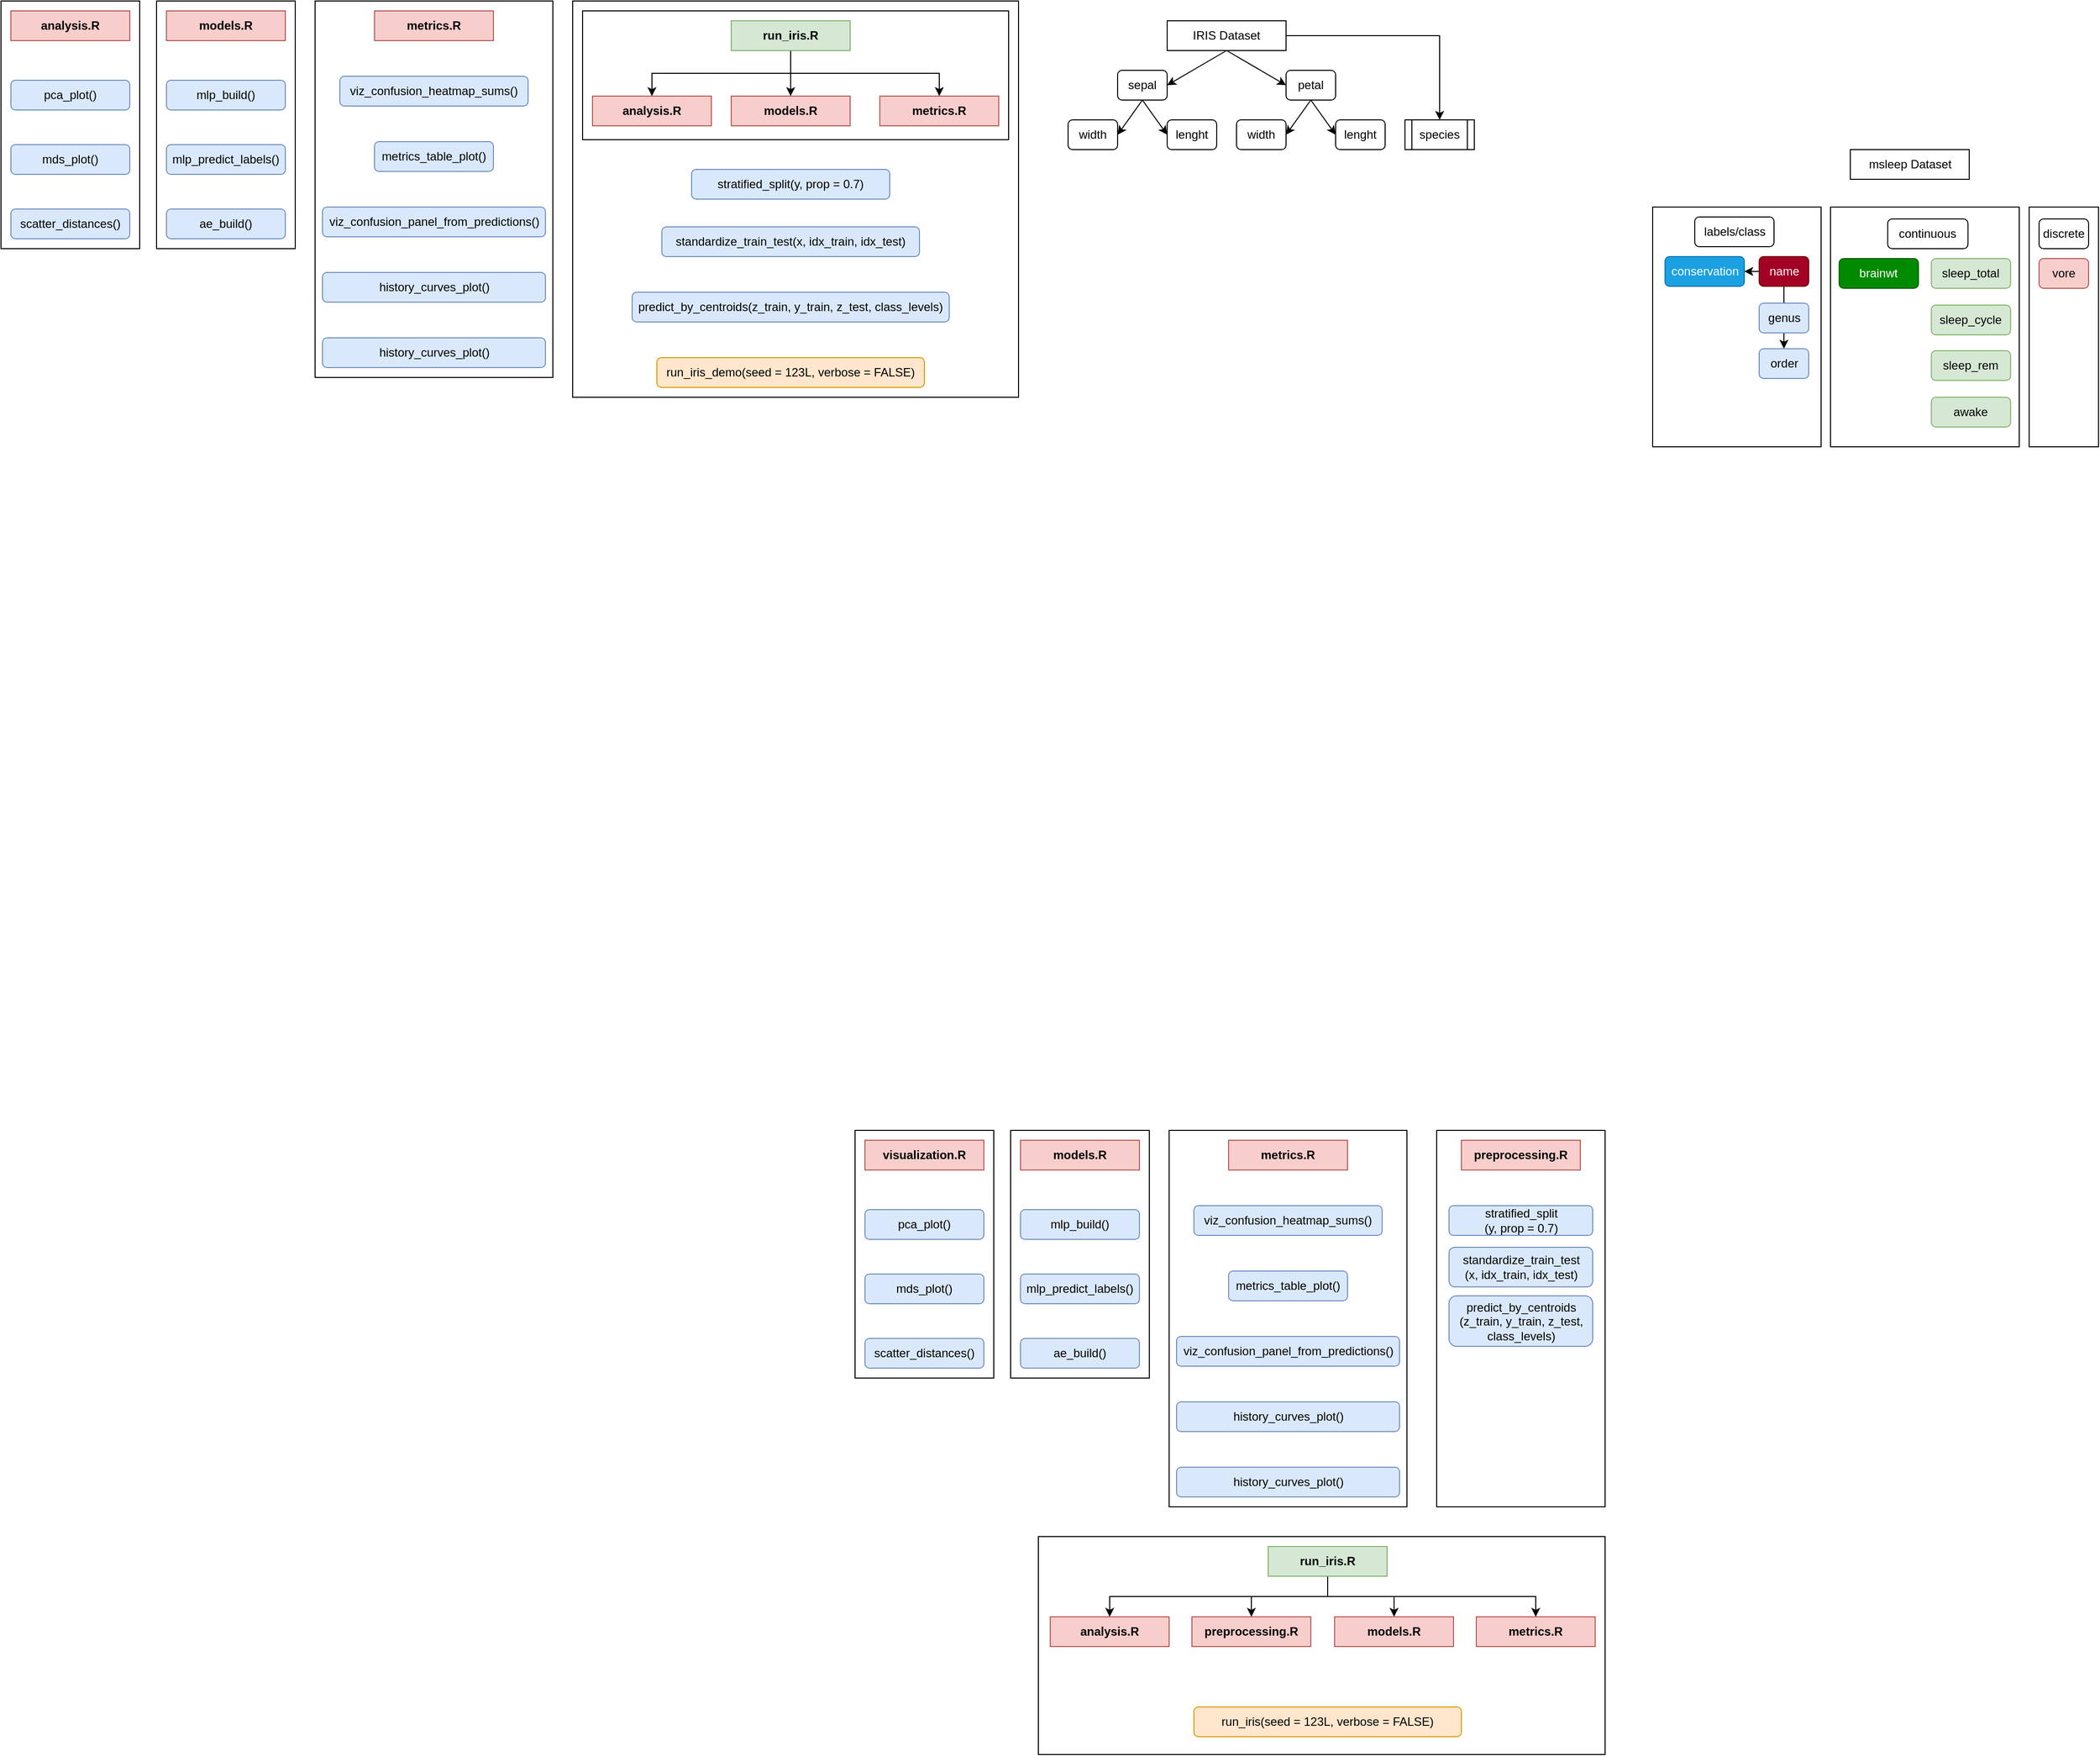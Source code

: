 <mxfile version="28.2.1">
  <diagram name="Page-1" id="hLjd40Mp4ctCxhCCKkwX">
    <mxGraphModel dx="2484" dy="853" grid="1" gridSize="10" guides="1" tooltips="1" connect="1" arrows="1" fold="1" page="1" pageScale="1" pageWidth="827" pageHeight="1169" math="0" shadow="0">
      <root>
        <mxCell id="0" />
        <mxCell id="1" parent="0" />
        <mxCell id="h5PKQ5_-vBnPqG8-7pic-10" value="" style="rounded=0;whiteSpace=wrap;html=1;" vertex="1" parent="1">
          <mxGeometry x="1220" y="268" width="70" height="242" as="geometry" />
        </mxCell>
        <mxCell id="h5PKQ5_-vBnPqG8-7pic-9" value="" style="rounded=0;whiteSpace=wrap;html=1;" vertex="1" parent="1">
          <mxGeometry x="1019.5" y="268" width="190.5" height="242" as="geometry" />
        </mxCell>
        <mxCell id="h5PKQ5_-vBnPqG8-7pic-8" value="" style="rounded=0;whiteSpace=wrap;html=1;" vertex="1" parent="1">
          <mxGeometry x="840" y="268" width="170" height="242" as="geometry" />
        </mxCell>
        <mxCell id="RDY0fzNDWBnP0Dt53zWQ-36" value="" style="rounded=0;whiteSpace=wrap;html=1;" parent="1" vertex="1">
          <mxGeometry x="-250" y="60" width="450" height="400" as="geometry" />
        </mxCell>
        <mxCell id="RDY0fzNDWBnP0Dt53zWQ-33" value="" style="rounded=0;whiteSpace=wrap;html=1;" parent="1" vertex="1">
          <mxGeometry x="-240" y="70" width="430" height="130" as="geometry" />
        </mxCell>
        <mxCell id="RDY0fzNDWBnP0Dt53zWQ-32" value="" style="rounded=0;whiteSpace=wrap;html=1;" parent="1" vertex="1">
          <mxGeometry x="-510" y="60" width="240" height="380" as="geometry" />
        </mxCell>
        <mxCell id="RDY0fzNDWBnP0Dt53zWQ-31" value="" style="rounded=0;whiteSpace=wrap;html=1;" parent="1" vertex="1">
          <mxGeometry x="-670" y="60" width="140" height="250" as="geometry" />
        </mxCell>
        <mxCell id="RDY0fzNDWBnP0Dt53zWQ-30" value="" style="rounded=0;whiteSpace=wrap;html=1;" parent="1" vertex="1">
          <mxGeometry x="-827" y="60" width="140" height="250" as="geometry" />
        </mxCell>
        <mxCell id="CPnGXNIcDzd4oW7dHK-n-8" style="rounded=0;orthogonalLoop=1;jettySize=auto;html=1;exitX=0.5;exitY=1;exitDx=0;exitDy=0;entryX=0;entryY=0.5;entryDx=0;entryDy=0;" parent="1" source="l_XbD3o81g_k67N3nR-N-9" target="CPnGXNIcDzd4oW7dHK-n-2" edge="1">
          <mxGeometry relative="1" as="geometry" />
        </mxCell>
        <mxCell id="CPnGXNIcDzd4oW7dHK-n-9" style="rounded=0;orthogonalLoop=1;jettySize=auto;html=1;exitX=0.5;exitY=1;exitDx=0;exitDy=0;entryX=1;entryY=0.5;entryDx=0;entryDy=0;" parent="1" source="l_XbD3o81g_k67N3nR-N-9" target="CPnGXNIcDzd4oW7dHK-n-1" edge="1">
          <mxGeometry relative="1" as="geometry" />
        </mxCell>
        <mxCell id="CPnGXNIcDzd4oW7dHK-n-22" style="edgeStyle=orthogonalEdgeStyle;rounded=0;orthogonalLoop=1;jettySize=auto;html=1;entryX=0.5;entryY=0;entryDx=0;entryDy=0;" parent="1" source="l_XbD3o81g_k67N3nR-N-9" target="CPnGXNIcDzd4oW7dHK-n-21" edge="1">
          <mxGeometry relative="1" as="geometry" />
        </mxCell>
        <mxCell id="l_XbD3o81g_k67N3nR-N-9" value="IRIS Dataset" style="rounded=0;whiteSpace=wrap;html=1;" parent="1" vertex="1">
          <mxGeometry x="350" y="80" width="120" height="30" as="geometry" />
        </mxCell>
        <mxCell id="CPnGXNIcDzd4oW7dHK-n-10" style="rounded=0;orthogonalLoop=1;jettySize=auto;html=1;exitX=0.5;exitY=1;exitDx=0;exitDy=0;entryX=0;entryY=0.5;entryDx=0;entryDy=0;" parent="1" source="CPnGXNIcDzd4oW7dHK-n-1" target="CPnGXNIcDzd4oW7dHK-n-7" edge="1">
          <mxGeometry relative="1" as="geometry" />
        </mxCell>
        <mxCell id="CPnGXNIcDzd4oW7dHK-n-11" style="rounded=0;orthogonalLoop=1;jettySize=auto;html=1;exitX=0.5;exitY=1;exitDx=0;exitDy=0;entryX=1;entryY=0.5;entryDx=0;entryDy=0;" parent="1" source="CPnGXNIcDzd4oW7dHK-n-1" target="CPnGXNIcDzd4oW7dHK-n-6" edge="1">
          <mxGeometry relative="1" as="geometry" />
        </mxCell>
        <mxCell id="CPnGXNIcDzd4oW7dHK-n-1" value="sepal" style="rounded=1;whiteSpace=wrap;html=1;" parent="1" vertex="1">
          <mxGeometry x="300" y="130" width="50" height="30" as="geometry" />
        </mxCell>
        <mxCell id="CPnGXNIcDzd4oW7dHK-n-12" style="rounded=0;orthogonalLoop=1;jettySize=auto;html=1;exitX=0.5;exitY=1;exitDx=0;exitDy=0;entryX=0;entryY=0.5;entryDx=0;entryDy=0;" parent="1" source="CPnGXNIcDzd4oW7dHK-n-2" target="CPnGXNIcDzd4oW7dHK-n-5" edge="1">
          <mxGeometry relative="1" as="geometry" />
        </mxCell>
        <mxCell id="CPnGXNIcDzd4oW7dHK-n-13" style="rounded=0;orthogonalLoop=1;jettySize=auto;html=1;exitX=0.5;exitY=1;exitDx=0;exitDy=0;entryX=1;entryY=0.5;entryDx=0;entryDy=0;" parent="1" source="CPnGXNIcDzd4oW7dHK-n-2" target="CPnGXNIcDzd4oW7dHK-n-4" edge="1">
          <mxGeometry relative="1" as="geometry" />
        </mxCell>
        <mxCell id="CPnGXNIcDzd4oW7dHK-n-2" value="petal" style="rounded=1;whiteSpace=wrap;html=1;" parent="1" vertex="1">
          <mxGeometry x="470" y="130" width="50" height="30" as="geometry" />
        </mxCell>
        <mxCell id="CPnGXNIcDzd4oW7dHK-n-4" value="width" style="rounded=1;whiteSpace=wrap;html=1;" parent="1" vertex="1">
          <mxGeometry x="420" y="180" width="50" height="30" as="geometry" />
        </mxCell>
        <mxCell id="CPnGXNIcDzd4oW7dHK-n-5" value="lenght" style="rounded=1;whiteSpace=wrap;html=1;" parent="1" vertex="1">
          <mxGeometry x="520" y="180" width="50" height="30" as="geometry" />
        </mxCell>
        <mxCell id="CPnGXNIcDzd4oW7dHK-n-6" value="width" style="rounded=1;whiteSpace=wrap;html=1;" parent="1" vertex="1">
          <mxGeometry x="250" y="180" width="50" height="30" as="geometry" />
        </mxCell>
        <mxCell id="CPnGXNIcDzd4oW7dHK-n-7" value="lenght" style="rounded=1;whiteSpace=wrap;html=1;" parent="1" vertex="1">
          <mxGeometry x="350" y="180" width="50" height="30" as="geometry" />
        </mxCell>
        <mxCell id="CPnGXNIcDzd4oW7dHK-n-21" value="species" style="shape=process;whiteSpace=wrap;html=1;backgroundOutline=1;" parent="1" vertex="1">
          <mxGeometry x="590" y="180" width="70" height="30" as="geometry" />
        </mxCell>
        <mxCell id="CPnGXNIcDzd4oW7dHK-n-26" value="msleep Dataset" style="rounded=0;whiteSpace=wrap;html=1;" parent="1" vertex="1">
          <mxGeometry x="1039.5" y="210" width="120" height="30" as="geometry" />
        </mxCell>
        <mxCell id="RDY0fzNDWBnP0Dt53zWQ-1" value="pca_plot()" style="rounded=1;whiteSpace=wrap;html=1;fillColor=#dae8fc;strokeColor=#6c8ebf;" parent="1" vertex="1">
          <mxGeometry x="-817" y="140" width="120" height="30" as="geometry" />
        </mxCell>
        <mxCell id="RDY0fzNDWBnP0Dt53zWQ-2" value="mds&lt;span style=&quot;background-color: transparent; color: light-dark(rgb(0, 0, 0), rgb(255, 255, 255));&quot;&gt;_plot()&lt;/span&gt;" style="rounded=1;whiteSpace=wrap;html=1;fillColor=#dae8fc;strokeColor=#6c8ebf;" parent="1" vertex="1">
          <mxGeometry x="-817" y="205" width="120" height="30" as="geometry" />
        </mxCell>
        <mxCell id="RDY0fzNDWBnP0Dt53zWQ-3" value="&lt;span style=&quot;background-color: transparent; color: light-dark(rgb(0, 0, 0), rgb(255, 255, 255));&quot;&gt;scatter_distances()&lt;/span&gt;" style="rounded=1;whiteSpace=wrap;html=1;fillColor=#dae8fc;strokeColor=#6c8ebf;" parent="1" vertex="1">
          <mxGeometry x="-817" y="270" width="120" height="30" as="geometry" />
        </mxCell>
        <mxCell id="RDY0fzNDWBnP0Dt53zWQ-4" value="analysis.R" style="rounded=0;whiteSpace=wrap;html=1;fillColor=#f8cecc;strokeColor=#b85450;fontStyle=1" parent="1" vertex="1">
          <mxGeometry x="-817" y="70" width="120" height="30" as="geometry" />
        </mxCell>
        <mxCell id="RDY0fzNDWBnP0Dt53zWQ-5" value="mlp_build()" style="rounded=1;whiteSpace=wrap;html=1;fillColor=#dae8fc;strokeColor=#6c8ebf;" parent="1" vertex="1">
          <mxGeometry x="-660" y="140" width="120" height="30" as="geometry" />
        </mxCell>
        <mxCell id="RDY0fzNDWBnP0Dt53zWQ-6" value="&lt;span style=&quot;background-color: transparent; color: light-dark(rgb(0, 0, 0), rgb(255, 255, 255));&quot;&gt;mlp_predict_labels()&lt;/span&gt;" style="rounded=1;whiteSpace=wrap;html=1;fillColor=#dae8fc;strokeColor=#6c8ebf;" parent="1" vertex="1">
          <mxGeometry x="-660" y="205" width="120" height="30" as="geometry" />
        </mxCell>
        <mxCell id="RDY0fzNDWBnP0Dt53zWQ-7" value="&lt;span style=&quot;background-color: transparent; color: light-dark(rgb(0, 0, 0), rgb(255, 255, 255));&quot;&gt;ae_build()&lt;/span&gt;" style="rounded=1;whiteSpace=wrap;html=1;fillColor=#dae8fc;strokeColor=#6c8ebf;" parent="1" vertex="1">
          <mxGeometry x="-660" y="270" width="120" height="30" as="geometry" />
        </mxCell>
        <mxCell id="RDY0fzNDWBnP0Dt53zWQ-8" value="models.R" style="rounded=0;whiteSpace=wrap;html=1;fillColor=#f8cecc;strokeColor=#b85450;fontStyle=1" parent="1" vertex="1">
          <mxGeometry x="-660" y="70" width="120" height="30" as="geometry" />
        </mxCell>
        <mxCell id="RDY0fzNDWBnP0Dt53zWQ-10" value="viz_confusion_heatmap_sums()" style="rounded=1;whiteSpace=wrap;html=1;fillColor=#dae8fc;strokeColor=#6c8ebf;" parent="1" vertex="1">
          <mxGeometry x="-485" y="136" width="190" height="30" as="geometry" />
        </mxCell>
        <mxCell id="RDY0fzNDWBnP0Dt53zWQ-11" value="metrics_table_plot()" style="rounded=1;whiteSpace=wrap;html=1;fillColor=#dae8fc;strokeColor=#6c8ebf;" parent="1" vertex="1">
          <mxGeometry x="-450" y="202" width="120" height="30" as="geometry" />
        </mxCell>
        <mxCell id="RDY0fzNDWBnP0Dt53zWQ-13" value="metrics.R" style="rounded=0;whiteSpace=wrap;html=1;fillColor=#f8cecc;strokeColor=#b85450;fontStyle=1" parent="1" vertex="1">
          <mxGeometry x="-450" y="70" width="120" height="30" as="geometry" />
        </mxCell>
        <mxCell id="RDY0fzNDWBnP0Dt53zWQ-14" value="viz_confusion_panel_from_predictions()" style="rounded=1;whiteSpace=wrap;html=1;fillColor=#dae8fc;strokeColor=#6c8ebf;" parent="1" vertex="1">
          <mxGeometry x="-502.5" y="268" width="225" height="30" as="geometry" />
        </mxCell>
        <mxCell id="RDY0fzNDWBnP0Dt53zWQ-15" value="history_curves_plot()" style="rounded=1;whiteSpace=wrap;html=1;fillColor=#dae8fc;strokeColor=#6c8ebf;" parent="1" vertex="1">
          <mxGeometry x="-502.5" y="334" width="225" height="30" as="geometry" />
        </mxCell>
        <mxCell id="RDY0fzNDWBnP0Dt53zWQ-16" value="history_curves_plot()" style="rounded=1;whiteSpace=wrap;html=1;fillColor=#dae8fc;strokeColor=#6c8ebf;" parent="1" vertex="1">
          <mxGeometry x="-502.5" y="400" width="225" height="30" as="geometry" />
        </mxCell>
        <mxCell id="RDY0fzNDWBnP0Dt53zWQ-17" value="analysis.R" style="rounded=0;whiteSpace=wrap;html=1;fillColor=#f8cecc;strokeColor=#b85450;fontStyle=1" parent="1" vertex="1">
          <mxGeometry x="-230" y="156" width="120" height="30" as="geometry" />
        </mxCell>
        <mxCell id="RDY0fzNDWBnP0Dt53zWQ-18" value="models.R" style="rounded=0;whiteSpace=wrap;html=1;fillColor=#f8cecc;strokeColor=#b85450;fontStyle=1" parent="1" vertex="1">
          <mxGeometry x="-90" y="156" width="120" height="30" as="geometry" />
        </mxCell>
        <mxCell id="RDY0fzNDWBnP0Dt53zWQ-19" value="metrics.R" style="rounded=0;whiteSpace=wrap;html=1;fillColor=#f8cecc;strokeColor=#b85450;fontStyle=1" parent="1" vertex="1">
          <mxGeometry x="60" y="156" width="120" height="30" as="geometry" />
        </mxCell>
        <mxCell id="RDY0fzNDWBnP0Dt53zWQ-21" style="edgeStyle=orthogonalEdgeStyle;rounded=0;orthogonalLoop=1;jettySize=auto;html=1;exitX=0.5;exitY=1;exitDx=0;exitDy=0;entryX=0.5;entryY=0;entryDx=0;entryDy=0;" parent="1" source="RDY0fzNDWBnP0Dt53zWQ-20" target="RDY0fzNDWBnP0Dt53zWQ-19" edge="1">
          <mxGeometry relative="1" as="geometry" />
        </mxCell>
        <mxCell id="RDY0fzNDWBnP0Dt53zWQ-23" style="edgeStyle=orthogonalEdgeStyle;rounded=0;orthogonalLoop=1;jettySize=auto;html=1;exitX=0.5;exitY=1;exitDx=0;exitDy=0;entryX=0.5;entryY=0;entryDx=0;entryDy=0;" parent="1" source="RDY0fzNDWBnP0Dt53zWQ-20" target="RDY0fzNDWBnP0Dt53zWQ-18" edge="1">
          <mxGeometry relative="1" as="geometry" />
        </mxCell>
        <mxCell id="RDY0fzNDWBnP0Dt53zWQ-35" style="edgeStyle=orthogonalEdgeStyle;rounded=0;orthogonalLoop=1;jettySize=auto;html=1;exitX=0.5;exitY=1;exitDx=0;exitDy=0;" parent="1" source="RDY0fzNDWBnP0Dt53zWQ-20" target="RDY0fzNDWBnP0Dt53zWQ-17" edge="1">
          <mxGeometry relative="1" as="geometry" />
        </mxCell>
        <mxCell id="RDY0fzNDWBnP0Dt53zWQ-20" value="run_iris.R" style="rounded=0;whiteSpace=wrap;html=1;fillColor=#d5e8d4;strokeColor=#82b366;fontStyle=1" parent="1" vertex="1">
          <mxGeometry x="-90" y="80" width="120" height="30" as="geometry" />
        </mxCell>
        <mxCell id="RDY0fzNDWBnP0Dt53zWQ-24" value="stratified_split(y, prop = 0.7)" style="rounded=1;whiteSpace=wrap;html=1;fillColor=#dae8fc;strokeColor=#6c8ebf;" parent="1" vertex="1">
          <mxGeometry x="-130" y="230" width="200" height="30" as="geometry" />
        </mxCell>
        <mxCell id="RDY0fzNDWBnP0Dt53zWQ-25" value="standardize_train_test(x, idx_train, idx_test)" style="rounded=1;whiteSpace=wrap;html=1;fillColor=#dae8fc;strokeColor=#6c8ebf;" parent="1" vertex="1">
          <mxGeometry x="-160" y="288" width="260" height="30" as="geometry" />
        </mxCell>
        <mxCell id="RDY0fzNDWBnP0Dt53zWQ-26" value="predict_by_centroids(z_train, y_train, z_test, class_levels)" style="rounded=1;whiteSpace=wrap;html=1;fillColor=#dae8fc;strokeColor=#6c8ebf;" parent="1" vertex="1">
          <mxGeometry x="-190" y="354" width="320" height="30" as="geometry" />
        </mxCell>
        <mxCell id="RDY0fzNDWBnP0Dt53zWQ-27" value="run_iris_demo(seed = 123L, verbose = FALSE)" style="rounded=1;whiteSpace=wrap;html=1;fillColor=#ffe6cc;strokeColor=#d79b00;" parent="1" vertex="1">
          <mxGeometry x="-165" y="420" width="270" height="30" as="geometry" />
        </mxCell>
        <mxCell id="RDY0fzNDWBnP0Dt53zWQ-37" value="" style="rounded=0;whiteSpace=wrap;html=1;" parent="1" vertex="1">
          <mxGeometry x="622" y="1200" width="170" height="380" as="geometry" />
        </mxCell>
        <mxCell id="RDY0fzNDWBnP0Dt53zWQ-38" value="" style="rounded=0;whiteSpace=wrap;html=1;" parent="1" vertex="1">
          <mxGeometry x="220" y="1610" width="572" height="220" as="geometry" />
        </mxCell>
        <mxCell id="RDY0fzNDWBnP0Dt53zWQ-39" value="" style="rounded=0;whiteSpace=wrap;html=1;" parent="1" vertex="1">
          <mxGeometry x="352" y="1200" width="240" height="380" as="geometry" />
        </mxCell>
        <mxCell id="RDY0fzNDWBnP0Dt53zWQ-40" value="" style="rounded=0;whiteSpace=wrap;html=1;" parent="1" vertex="1">
          <mxGeometry x="192" y="1200" width="140" height="250" as="geometry" />
        </mxCell>
        <mxCell id="RDY0fzNDWBnP0Dt53zWQ-41" value="" style="rounded=0;whiteSpace=wrap;html=1;" parent="1" vertex="1">
          <mxGeometry x="35" y="1200" width="140" height="250" as="geometry" />
        </mxCell>
        <mxCell id="RDY0fzNDWBnP0Dt53zWQ-42" value="pca_plot()" style="rounded=1;whiteSpace=wrap;html=1;fillColor=#dae8fc;strokeColor=#6c8ebf;" parent="1" vertex="1">
          <mxGeometry x="45" y="1280" width="120" height="30" as="geometry" />
        </mxCell>
        <mxCell id="RDY0fzNDWBnP0Dt53zWQ-43" value="mds&lt;span style=&quot;background-color: transparent; color: light-dark(rgb(0, 0, 0), rgb(255, 255, 255));&quot;&gt;_plot()&lt;/span&gt;" style="rounded=1;whiteSpace=wrap;html=1;fillColor=#dae8fc;strokeColor=#6c8ebf;" parent="1" vertex="1">
          <mxGeometry x="45" y="1345" width="120" height="30" as="geometry" />
        </mxCell>
        <mxCell id="RDY0fzNDWBnP0Dt53zWQ-44" value="&lt;span style=&quot;background-color: transparent; color: light-dark(rgb(0, 0, 0), rgb(255, 255, 255));&quot;&gt;scatter_distances()&lt;/span&gt;" style="rounded=1;whiteSpace=wrap;html=1;fillColor=#dae8fc;strokeColor=#6c8ebf;" parent="1" vertex="1">
          <mxGeometry x="45" y="1410" width="120" height="30" as="geometry" />
        </mxCell>
        <mxCell id="RDY0fzNDWBnP0Dt53zWQ-45" value="visualization.R" style="rounded=0;whiteSpace=wrap;html=1;fillColor=#f8cecc;strokeColor=#b85450;fontStyle=1" parent="1" vertex="1">
          <mxGeometry x="45" y="1210" width="120" height="30" as="geometry" />
        </mxCell>
        <mxCell id="RDY0fzNDWBnP0Dt53zWQ-46" value="mlp_build()" style="rounded=1;whiteSpace=wrap;html=1;fillColor=#dae8fc;strokeColor=#6c8ebf;" parent="1" vertex="1">
          <mxGeometry x="202" y="1280" width="120" height="30" as="geometry" />
        </mxCell>
        <mxCell id="RDY0fzNDWBnP0Dt53zWQ-47" value="&lt;span style=&quot;background-color: transparent; color: light-dark(rgb(0, 0, 0), rgb(255, 255, 255));&quot;&gt;mlp_predict_labels()&lt;/span&gt;" style="rounded=1;whiteSpace=wrap;html=1;fillColor=#dae8fc;strokeColor=#6c8ebf;" parent="1" vertex="1">
          <mxGeometry x="202" y="1345" width="120" height="30" as="geometry" />
        </mxCell>
        <mxCell id="RDY0fzNDWBnP0Dt53zWQ-48" value="&lt;span style=&quot;background-color: transparent; color: light-dark(rgb(0, 0, 0), rgb(255, 255, 255));&quot;&gt;ae_build()&lt;/span&gt;" style="rounded=1;whiteSpace=wrap;html=1;fillColor=#dae8fc;strokeColor=#6c8ebf;" parent="1" vertex="1">
          <mxGeometry x="202" y="1410" width="120" height="30" as="geometry" />
        </mxCell>
        <mxCell id="RDY0fzNDWBnP0Dt53zWQ-49" value="models.R" style="rounded=0;whiteSpace=wrap;html=1;fillColor=#f8cecc;strokeColor=#b85450;fontStyle=1" parent="1" vertex="1">
          <mxGeometry x="202" y="1210" width="120" height="30" as="geometry" />
        </mxCell>
        <mxCell id="RDY0fzNDWBnP0Dt53zWQ-50" value="viz_confusion_heatmap_sums()" style="rounded=1;whiteSpace=wrap;html=1;fillColor=#dae8fc;strokeColor=#6c8ebf;" parent="1" vertex="1">
          <mxGeometry x="377" y="1276" width="190" height="30" as="geometry" />
        </mxCell>
        <mxCell id="RDY0fzNDWBnP0Dt53zWQ-51" value="metrics_table_plot()" style="rounded=1;whiteSpace=wrap;html=1;fillColor=#dae8fc;strokeColor=#6c8ebf;" parent="1" vertex="1">
          <mxGeometry x="412" y="1342" width="120" height="30" as="geometry" />
        </mxCell>
        <mxCell id="RDY0fzNDWBnP0Dt53zWQ-52" value="metrics.R" style="rounded=0;whiteSpace=wrap;html=1;fillColor=#f8cecc;strokeColor=#b85450;fontStyle=1" parent="1" vertex="1">
          <mxGeometry x="412" y="1210" width="120" height="30" as="geometry" />
        </mxCell>
        <mxCell id="RDY0fzNDWBnP0Dt53zWQ-53" value="viz_confusion_panel_from_predictions()" style="rounded=1;whiteSpace=wrap;html=1;fillColor=#dae8fc;strokeColor=#6c8ebf;" parent="1" vertex="1">
          <mxGeometry x="359.5" y="1408" width="225" height="30" as="geometry" />
        </mxCell>
        <mxCell id="RDY0fzNDWBnP0Dt53zWQ-54" value="history_curves_plot()" style="rounded=1;whiteSpace=wrap;html=1;fillColor=#dae8fc;strokeColor=#6c8ebf;" parent="1" vertex="1">
          <mxGeometry x="359.5" y="1474" width="225" height="30" as="geometry" />
        </mxCell>
        <mxCell id="RDY0fzNDWBnP0Dt53zWQ-55" value="history_curves_plot()" style="rounded=1;whiteSpace=wrap;html=1;fillColor=#dae8fc;strokeColor=#6c8ebf;" parent="1" vertex="1">
          <mxGeometry x="359.5" y="1540" width="225" height="30" as="geometry" />
        </mxCell>
        <mxCell id="h5PKQ5_-vBnPqG8-7pic-3" style="edgeStyle=orthogonalEdgeStyle;rounded=0;orthogonalLoop=1;jettySize=auto;html=1;exitX=0.5;exitY=1;exitDx=0;exitDy=0;" edge="1" parent="1" source="RDY0fzNDWBnP0Dt53zWQ-62" target="RDY0fzNDWBnP0Dt53zWQ-57">
          <mxGeometry relative="1" as="geometry" />
        </mxCell>
        <mxCell id="h5PKQ5_-vBnPqG8-7pic-4" style="edgeStyle=orthogonalEdgeStyle;rounded=0;orthogonalLoop=1;jettySize=auto;html=1;exitX=0.5;exitY=1;exitDx=0;exitDy=0;entryX=0.5;entryY=0;entryDx=0;entryDy=0;" edge="1" parent="1" source="RDY0fzNDWBnP0Dt53zWQ-62" target="h5PKQ5_-vBnPqG8-7pic-1">
          <mxGeometry relative="1" as="geometry" />
        </mxCell>
        <mxCell id="h5PKQ5_-vBnPqG8-7pic-5" style="edgeStyle=orthogonalEdgeStyle;rounded=0;orthogonalLoop=1;jettySize=auto;html=1;exitX=0.5;exitY=1;exitDx=0;exitDy=0;" edge="1" parent="1" source="RDY0fzNDWBnP0Dt53zWQ-62" target="RDY0fzNDWBnP0Dt53zWQ-56">
          <mxGeometry relative="1" as="geometry" />
        </mxCell>
        <mxCell id="h5PKQ5_-vBnPqG8-7pic-6" style="edgeStyle=orthogonalEdgeStyle;rounded=0;orthogonalLoop=1;jettySize=auto;html=1;exitX=0.5;exitY=1;exitDx=0;exitDy=0;" edge="1" parent="1" source="RDY0fzNDWBnP0Dt53zWQ-62" target="RDY0fzNDWBnP0Dt53zWQ-58">
          <mxGeometry relative="1" as="geometry" />
        </mxCell>
        <mxCell id="RDY0fzNDWBnP0Dt53zWQ-62" value="run_iris.R" style="rounded=0;whiteSpace=wrap;html=1;fillColor=#d5e8d4;strokeColor=#82b366;fontStyle=1" parent="1" vertex="1">
          <mxGeometry x="452" y="1620" width="120" height="30" as="geometry" />
        </mxCell>
        <mxCell id="RDY0fzNDWBnP0Dt53zWQ-63" value="stratified_split&lt;div&gt;(y, prop = 0.7)&lt;/div&gt;" style="rounded=1;whiteSpace=wrap;html=1;fillColor=#dae8fc;strokeColor=#6c8ebf;" parent="1" vertex="1">
          <mxGeometry x="634.5" y="1276" width="145" height="30" as="geometry" />
        </mxCell>
        <mxCell id="RDY0fzNDWBnP0Dt53zWQ-64" value="standardize_train_test&lt;div&gt;(x, idx_train, idx_test)&lt;/div&gt;" style="rounded=1;whiteSpace=wrap;html=1;fillColor=#dae8fc;strokeColor=#6c8ebf;" parent="1" vertex="1">
          <mxGeometry x="634.5" y="1318" width="145" height="40" as="geometry" />
        </mxCell>
        <mxCell id="RDY0fzNDWBnP0Dt53zWQ-65" value="predict_by_centroids&lt;div&gt;(z_train, y_train, z_test, class_levels)&lt;/div&gt;" style="rounded=1;whiteSpace=wrap;html=1;fillColor=#dae8fc;strokeColor=#6c8ebf;" parent="1" vertex="1">
          <mxGeometry x="634.5" y="1367" width="145" height="51" as="geometry" />
        </mxCell>
        <mxCell id="RDY0fzNDWBnP0Dt53zWQ-66" value="run_iris&lt;span style=&quot;background-color: transparent; color: light-dark(rgb(0, 0, 0), rgb(255, 255, 255));&quot;&gt;(seed = 123L, verbose = FALSE)&lt;/span&gt;" style="rounded=1;whiteSpace=wrap;html=1;fillColor=#ffe6cc;strokeColor=#d79b00;" parent="1" vertex="1">
          <mxGeometry x="377" y="1782" width="270" height="30" as="geometry" />
        </mxCell>
        <mxCell id="RDY0fzNDWBnP0Dt53zWQ-68" value="preprocessing.R" style="rounded=0;whiteSpace=wrap;html=1;fillColor=#f8cecc;strokeColor=#b85450;fontStyle=1" parent="1" vertex="1">
          <mxGeometry x="647" y="1210" width="120" height="30" as="geometry" />
        </mxCell>
        <mxCell id="h5PKQ5_-vBnPqG8-7pic-2" value="" style="group" vertex="1" connectable="0" parent="1">
          <mxGeometry x="232" y="1691" width="550" height="30" as="geometry" />
        </mxCell>
        <mxCell id="RDY0fzNDWBnP0Dt53zWQ-56" value="analysis.R" style="rounded=0;whiteSpace=wrap;html=1;fillColor=#f8cecc;strokeColor=#b85450;fontStyle=1" parent="h5PKQ5_-vBnPqG8-7pic-2" vertex="1">
          <mxGeometry width="120" height="30" as="geometry" />
        </mxCell>
        <mxCell id="RDY0fzNDWBnP0Dt53zWQ-57" value="models.R" style="rounded=0;whiteSpace=wrap;html=1;fillColor=#f8cecc;strokeColor=#b85450;fontStyle=1" parent="h5PKQ5_-vBnPqG8-7pic-2" vertex="1">
          <mxGeometry x="287" width="120" height="30" as="geometry" />
        </mxCell>
        <mxCell id="RDY0fzNDWBnP0Dt53zWQ-58" value="metrics.R" style="rounded=0;whiteSpace=wrap;html=1;fillColor=#f8cecc;strokeColor=#b85450;fontStyle=1" parent="h5PKQ5_-vBnPqG8-7pic-2" vertex="1">
          <mxGeometry x="430" width="120" height="30" as="geometry" />
        </mxCell>
        <mxCell id="h5PKQ5_-vBnPqG8-7pic-1" value="preprocessing.R" style="rounded=0;whiteSpace=wrap;html=1;fillColor=#f8cecc;strokeColor=#b85450;fontStyle=1" vertex="1" parent="h5PKQ5_-vBnPqG8-7pic-2">
          <mxGeometry x="143" width="120" height="30" as="geometry" />
        </mxCell>
        <mxCell id="h5PKQ5_-vBnPqG8-7pic-11" value="" style="group" vertex="1" connectable="0" parent="1">
          <mxGeometry x="852.5" y="278" width="145" height="163" as="geometry" />
        </mxCell>
        <mxCell id="CPnGXNIcDzd4oW7dHK-n-42" value="conservation" style="rounded=1;whiteSpace=wrap;html=1;fillColor=#1ba1e2;fontColor=#ffffff;strokeColor=#006EAF;" parent="h5PKQ5_-vBnPqG8-7pic-11" vertex="1">
          <mxGeometry y="40" width="80" height="30" as="geometry" />
        </mxCell>
        <mxCell id="CPnGXNIcDzd4oW7dHK-n-53" value="" style="group" parent="h5PKQ5_-vBnPqG8-7pic-11" vertex="1" connectable="0">
          <mxGeometry x="95" y="40" width="50" height="123" as="geometry" />
        </mxCell>
        <mxCell id="CPnGXNIcDzd4oW7dHK-n-81" style="edgeStyle=orthogonalEdgeStyle;rounded=0;orthogonalLoop=1;jettySize=auto;html=1;exitX=0.5;exitY=1;exitDx=0;exitDy=0;" parent="CPnGXNIcDzd4oW7dHK-n-53" source="CPnGXNIcDzd4oW7dHK-n-38" target="CPnGXNIcDzd4oW7dHK-n-41" edge="1">
          <mxGeometry relative="1" as="geometry" />
        </mxCell>
        <mxCell id="CPnGXNIcDzd4oW7dHK-n-38" value="name" style="rounded=1;whiteSpace=wrap;html=1;fillColor=#a20025;strokeColor=#6F0000;fontColor=#ffffff;" parent="CPnGXNIcDzd4oW7dHK-n-53" vertex="1">
          <mxGeometry width="50" height="30" as="geometry" />
        </mxCell>
        <mxCell id="CPnGXNIcDzd4oW7dHK-n-39" value="genus" style="rounded=1;whiteSpace=wrap;html=1;fillColor=#dae8fc;strokeColor=#6c8ebf;" parent="CPnGXNIcDzd4oW7dHK-n-53" vertex="1">
          <mxGeometry y="47" width="50" height="30" as="geometry" />
        </mxCell>
        <mxCell id="CPnGXNIcDzd4oW7dHK-n-41" value="order" style="rounded=1;whiteSpace=wrap;html=1;fillColor=#dae8fc;strokeColor=#6c8ebf;" parent="CPnGXNIcDzd4oW7dHK-n-53" vertex="1">
          <mxGeometry y="93" width="50" height="30" as="geometry" />
        </mxCell>
        <mxCell id="CPnGXNIcDzd4oW7dHK-n-58" value="labels/class" style="rounded=1;whiteSpace=wrap;html=1;" parent="h5PKQ5_-vBnPqG8-7pic-11" vertex="1">
          <mxGeometry x="30" width="80" height="30" as="geometry" />
        </mxCell>
        <mxCell id="CPnGXNIcDzd4oW7dHK-n-82" style="edgeStyle=orthogonalEdgeStyle;rounded=0;orthogonalLoop=1;jettySize=auto;html=1;exitX=0;exitY=0.5;exitDx=0;exitDy=0;entryX=1;entryY=0.5;entryDx=0;entryDy=0;" parent="h5PKQ5_-vBnPqG8-7pic-11" source="CPnGXNIcDzd4oW7dHK-n-38" target="CPnGXNIcDzd4oW7dHK-n-42" edge="1">
          <mxGeometry relative="1" as="geometry" />
        </mxCell>
        <mxCell id="h5PKQ5_-vBnPqG8-7pic-12" value="" style="group" vertex="1" connectable="0" parent="1">
          <mxGeometry x="1028.25" y="280" width="173" height="210" as="geometry" />
        </mxCell>
        <mxCell id="CPnGXNIcDzd4oW7dHK-n-47" value="brainwt" style="rounded=1;whiteSpace=wrap;html=1;fillColor=#008a00;strokeColor=#005700;fontColor=#ffffff;" parent="h5PKQ5_-vBnPqG8-7pic-12" vertex="1">
          <mxGeometry y="40" width="80" height="30" as="geometry" />
        </mxCell>
        <mxCell id="CPnGXNIcDzd4oW7dHK-n-52" value="" style="group" parent="h5PKQ5_-vBnPqG8-7pic-12" vertex="1" connectable="0">
          <mxGeometry x="93" y="40" width="80" height="170" as="geometry" />
        </mxCell>
        <mxCell id="CPnGXNIcDzd4oW7dHK-n-43" value="sleep_total" style="rounded=1;whiteSpace=wrap;html=1;fillColor=#d5e8d4;strokeColor=#82b366;" parent="CPnGXNIcDzd4oW7dHK-n-52" vertex="1">
          <mxGeometry width="80" height="30" as="geometry" />
        </mxCell>
        <mxCell id="CPnGXNIcDzd4oW7dHK-n-44" value="sleep_rem" style="rounded=1;whiteSpace=wrap;html=1;fillColor=#d5e8d4;strokeColor=#82b366;" parent="CPnGXNIcDzd4oW7dHK-n-52" vertex="1">
          <mxGeometry y="93" width="80" height="30" as="geometry" />
        </mxCell>
        <mxCell id="CPnGXNIcDzd4oW7dHK-n-45" value="sleep_cycle" style="rounded=1;whiteSpace=wrap;html=1;fillColor=#d5e8d4;strokeColor=#82b366;" parent="CPnGXNIcDzd4oW7dHK-n-52" vertex="1">
          <mxGeometry y="47" width="80" height="30" as="geometry" />
        </mxCell>
        <mxCell id="CPnGXNIcDzd4oW7dHK-n-46" value="awake" style="rounded=1;whiteSpace=wrap;html=1;fillColor=#d5e8d4;strokeColor=#82b366;" parent="CPnGXNIcDzd4oW7dHK-n-52" vertex="1">
          <mxGeometry y="140" width="80" height="30" as="geometry" />
        </mxCell>
        <mxCell id="CPnGXNIcDzd4oW7dHK-n-56" value="continuous" style="rounded=1;whiteSpace=wrap;html=1;" parent="h5PKQ5_-vBnPqG8-7pic-12" vertex="1">
          <mxGeometry x="49" width="81" height="30" as="geometry" />
        </mxCell>
        <mxCell id="h5PKQ5_-vBnPqG8-7pic-13" value="" style="group" vertex="1" connectable="0" parent="1">
          <mxGeometry x="1230" y="280" width="50" height="70" as="geometry" />
        </mxCell>
        <mxCell id="CPnGXNIcDzd4oW7dHK-n-40" value="vore" style="rounded=1;whiteSpace=wrap;html=1;fillColor=#f8cecc;strokeColor=#b85450;" parent="h5PKQ5_-vBnPqG8-7pic-13" vertex="1">
          <mxGeometry y="40" width="50" height="30" as="geometry" />
        </mxCell>
        <mxCell id="CPnGXNIcDzd4oW7dHK-n-57" value="discrete" style="rounded=1;whiteSpace=wrap;html=1;" parent="h5PKQ5_-vBnPqG8-7pic-13" vertex="1">
          <mxGeometry width="50" height="30" as="geometry" />
        </mxCell>
      </root>
    </mxGraphModel>
  </diagram>
</mxfile>
